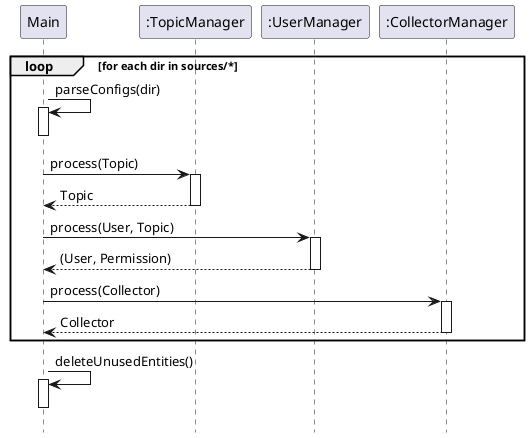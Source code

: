 @startuml
participant  "Main"                    as Main
participant ":TopicManager"       as TM
participant ":UserManager"        as UM
participant ":CollectorManager"   as CM

loop for each dir in sources/*

  Main -> Main++: parseConfigs(dir)
  deactivate Main

  Main  -> TM++: process(Topic)
  Main <-- TM: Topic
  deactivate TM

  Main  -> UM++: process(User, Topic)
  Main <-- UM: (User, Permission)
  deactivate UM

  Main -> CM++: process(Collector)
  Main <-- CM: Collector
  deactivate CM
end loop

Main -> Main++: deleteUnusedEntities()
deactivate Main


hide footbox
@enduml
